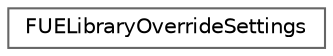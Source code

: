 digraph "Graphical Class Hierarchy"
{
 // INTERACTIVE_SVG=YES
 // LATEX_PDF_SIZE
  bgcolor="transparent";
  edge [fontname=Helvetica,fontsize=10,labelfontname=Helvetica,labelfontsize=10];
  node [fontname=Helvetica,fontsize=10,shape=box,height=0.2,width=0.4];
  rankdir="LR";
  Node0 [id="Node000000",label="FUELibraryOverrideSettings",height=0.2,width=0.4,color="grey40", fillcolor="white", style="filled",URL="$df/d2f/structFUELibraryOverrideSettings.html",tooltip="The settings used by the UE-as-a-library feature."];
}
